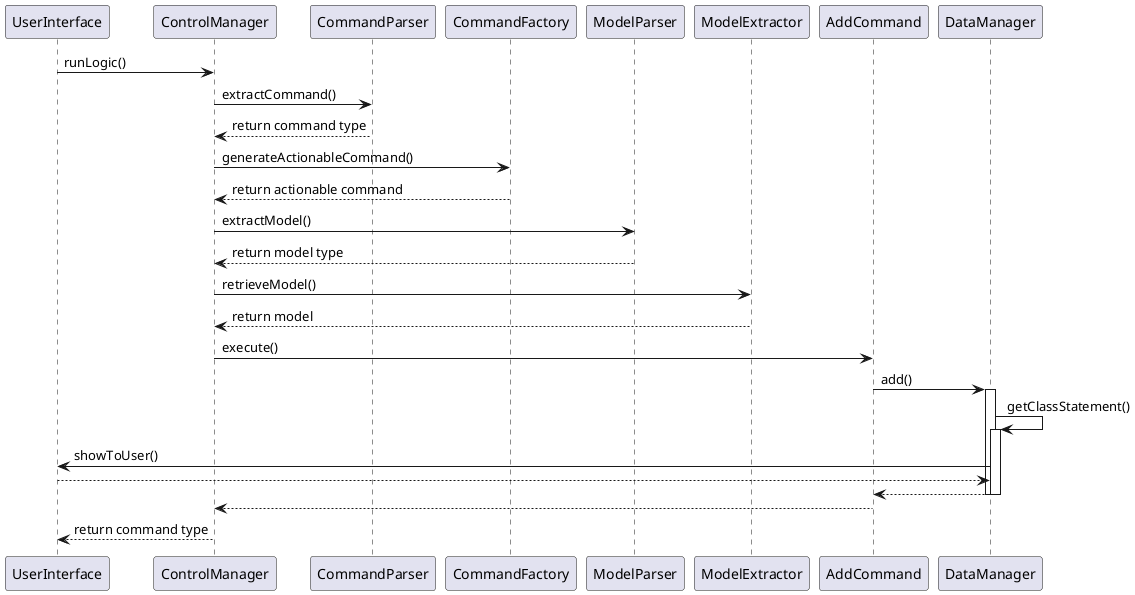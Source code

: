 @startuml
UserInterface -> ControlManager: runLogic()
ControlManager -> CommandParser: extractCommand()

CommandParser --> ControlManager: return command type

ControlManager -> CommandFactory: generateActionableCommand()
CommandFactory --> ControlManager: return actionable command

ControlManager -> ModelParser: extractModel()
ModelParser --> ControlManager: return model type

ControlManager -> ModelExtractor: retrieveModel()
ModelExtractor --> ControlManager: return model

ControlManager -> AddCommand: execute()
AddCommand -> DataManager: add()
activate DataManager
DataManager -> DataManager: getClassStatement()
activate DataManager
DataManager -> UserInterface: showToUser()

UserInterface --> DataManager
DataManager --> AddCommand
deactivate DataManager
deactivate DataManager
AddCommand --> ControlManager
ControlManager --> UserInterface: return command type

@enduml